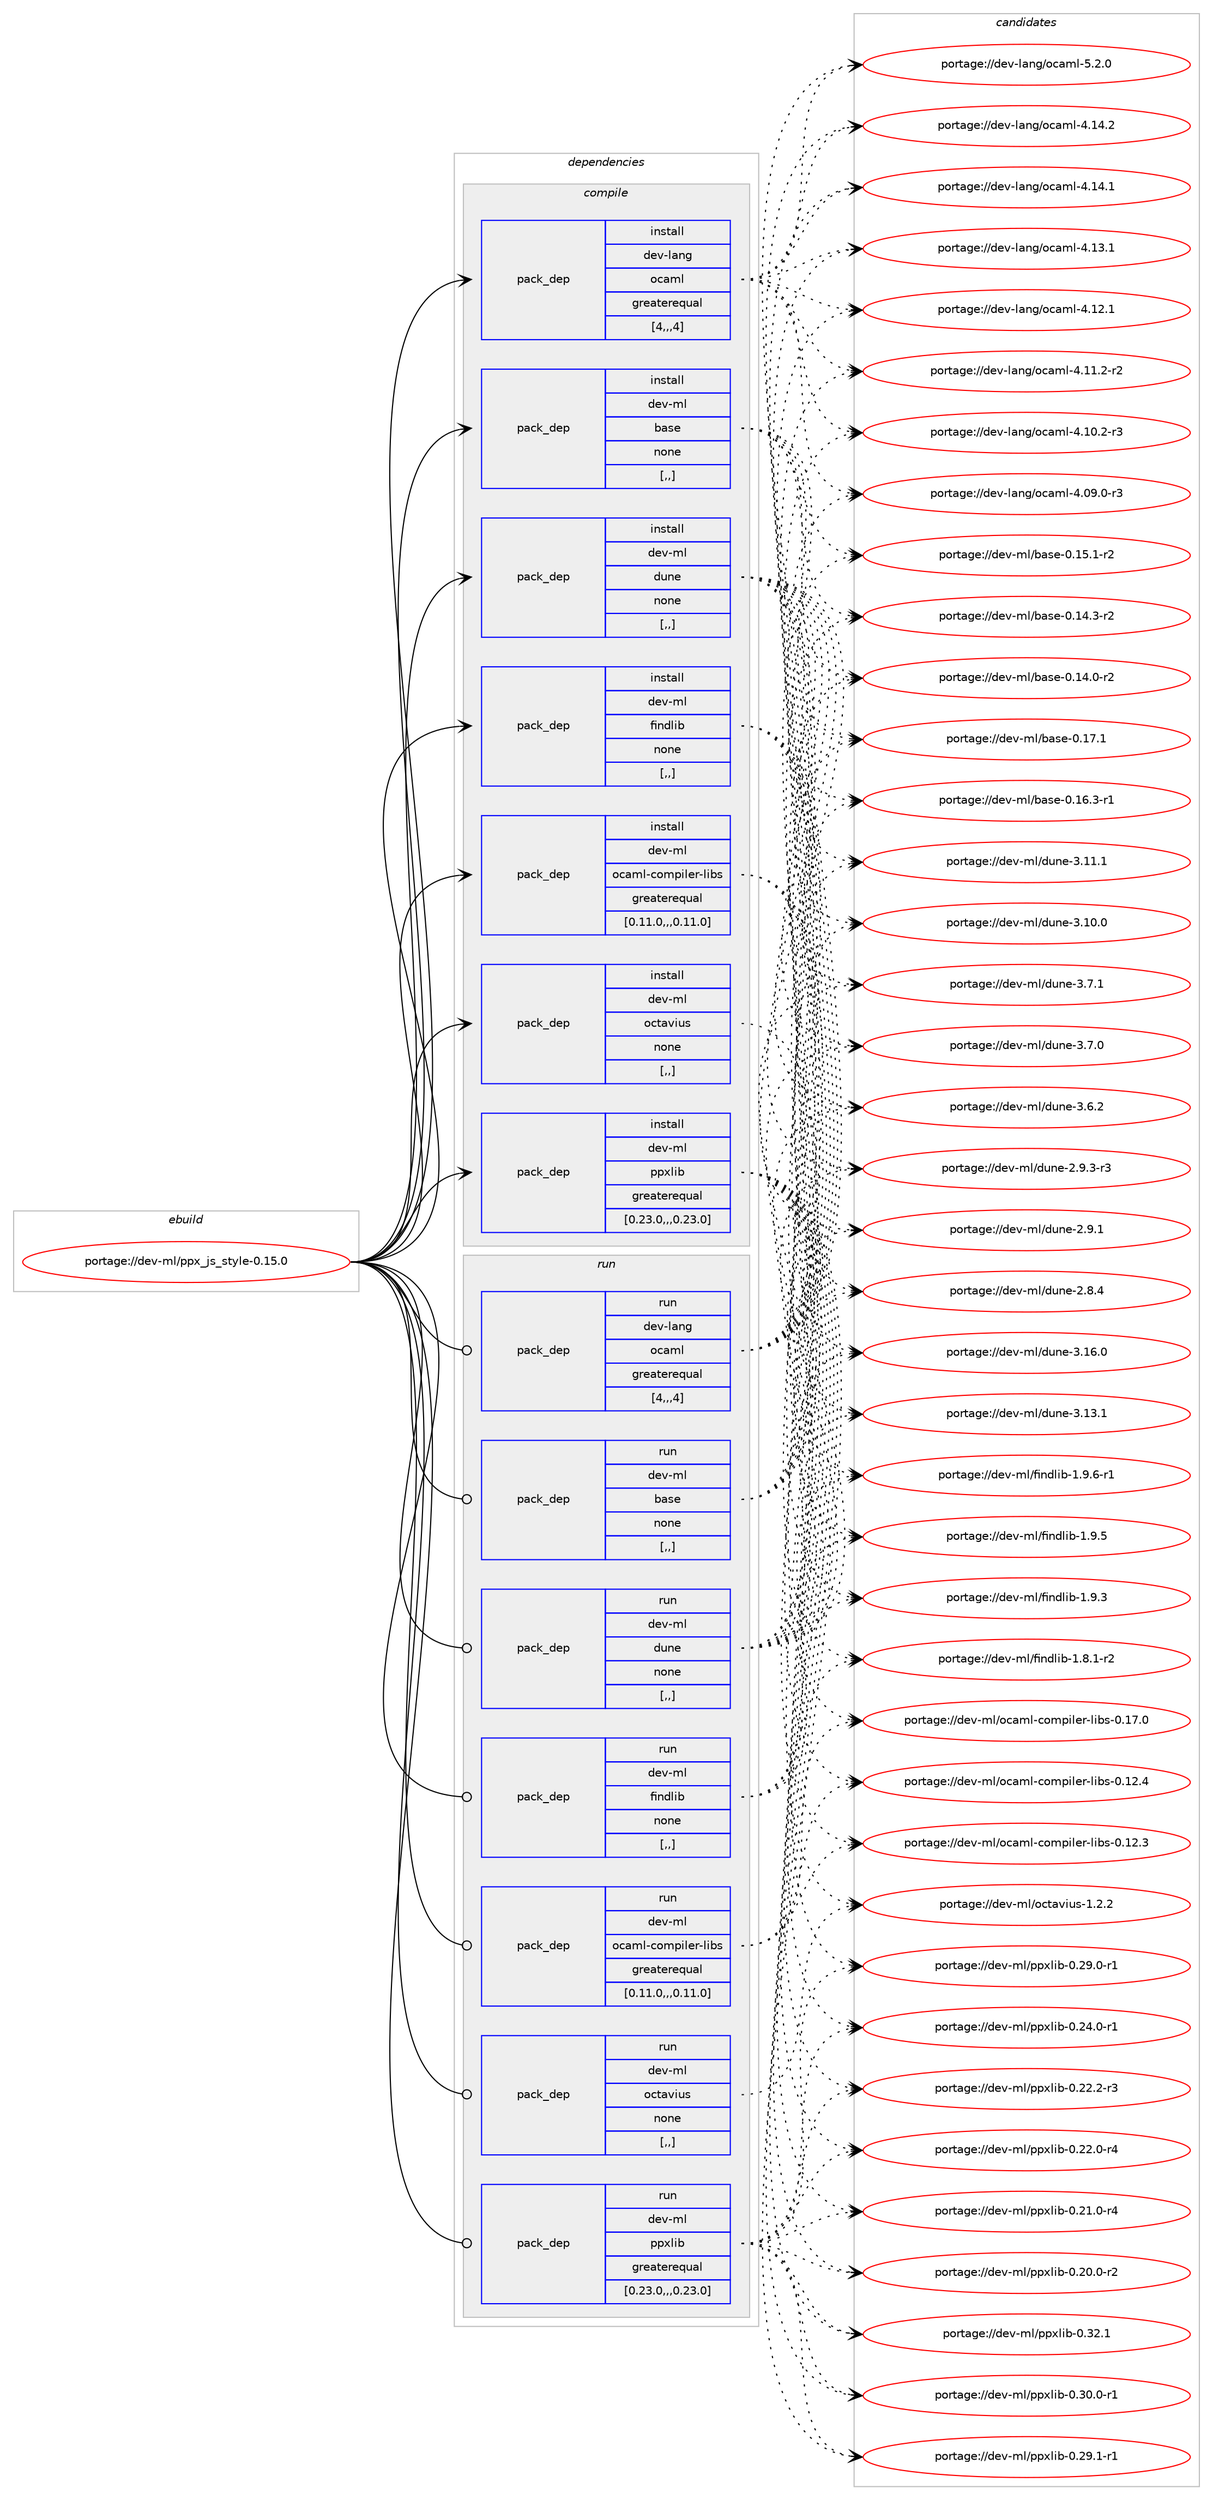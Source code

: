 digraph prolog {

# *************
# Graph options
# *************

newrank=true;
concentrate=true;
compound=true;
graph [rankdir=LR,fontname=Helvetica,fontsize=10,ranksep=1.5];#, ranksep=2.5, nodesep=0.2];
edge  [arrowhead=vee];
node  [fontname=Helvetica,fontsize=10];

# **********
# The ebuild
# **********

subgraph cluster_leftcol {
color=gray;
label=<<i>ebuild</i>>;
id [label="portage://dev-ml/ppx_js_style-0.15.0", color=red, width=4, href="../dev-ml/ppx_js_style-0.15.0.svg"];
}

# ****************
# The dependencies
# ****************

subgraph cluster_midcol {
color=gray;
label=<<i>dependencies</i>>;
subgraph cluster_compile {
fillcolor="#eeeeee";
style=filled;
label=<<i>compile</i>>;
subgraph pack92599 {
dependency123593 [label=<<TABLE BORDER="0" CELLBORDER="1" CELLSPACING="0" CELLPADDING="4" WIDTH="220"><TR><TD ROWSPAN="6" CELLPADDING="30">pack_dep</TD></TR><TR><TD WIDTH="110">install</TD></TR><TR><TD>dev-lang</TD></TR><TR><TD>ocaml</TD></TR><TR><TD>greaterequal</TD></TR><TR><TD>[4,,,4]</TD></TR></TABLE>>, shape=none, color=blue];
}
id:e -> dependency123593:w [weight=20,style="solid",arrowhead="vee"];
subgraph pack92600 {
dependency123594 [label=<<TABLE BORDER="0" CELLBORDER="1" CELLSPACING="0" CELLPADDING="4" WIDTH="220"><TR><TD ROWSPAN="6" CELLPADDING="30">pack_dep</TD></TR><TR><TD WIDTH="110">install</TD></TR><TR><TD>dev-ml</TD></TR><TR><TD>base</TD></TR><TR><TD>none</TD></TR><TR><TD>[,,]</TD></TR></TABLE>>, shape=none, color=blue];
}
id:e -> dependency123594:w [weight=20,style="solid",arrowhead="vee"];
subgraph pack92601 {
dependency123595 [label=<<TABLE BORDER="0" CELLBORDER="1" CELLSPACING="0" CELLPADDING="4" WIDTH="220"><TR><TD ROWSPAN="6" CELLPADDING="30">pack_dep</TD></TR><TR><TD WIDTH="110">install</TD></TR><TR><TD>dev-ml</TD></TR><TR><TD>dune</TD></TR><TR><TD>none</TD></TR><TR><TD>[,,]</TD></TR></TABLE>>, shape=none, color=blue];
}
id:e -> dependency123595:w [weight=20,style="solid",arrowhead="vee"];
subgraph pack92602 {
dependency123596 [label=<<TABLE BORDER="0" CELLBORDER="1" CELLSPACING="0" CELLPADDING="4" WIDTH="220"><TR><TD ROWSPAN="6" CELLPADDING="30">pack_dep</TD></TR><TR><TD WIDTH="110">install</TD></TR><TR><TD>dev-ml</TD></TR><TR><TD>findlib</TD></TR><TR><TD>none</TD></TR><TR><TD>[,,]</TD></TR></TABLE>>, shape=none, color=blue];
}
id:e -> dependency123596:w [weight=20,style="solid",arrowhead="vee"];
subgraph pack92603 {
dependency123597 [label=<<TABLE BORDER="0" CELLBORDER="1" CELLSPACING="0" CELLPADDING="4" WIDTH="220"><TR><TD ROWSPAN="6" CELLPADDING="30">pack_dep</TD></TR><TR><TD WIDTH="110">install</TD></TR><TR><TD>dev-ml</TD></TR><TR><TD>ocaml-compiler-libs</TD></TR><TR><TD>greaterequal</TD></TR><TR><TD>[0.11.0,,,0.11.0]</TD></TR></TABLE>>, shape=none, color=blue];
}
id:e -> dependency123597:w [weight=20,style="solid",arrowhead="vee"];
subgraph pack92604 {
dependency123598 [label=<<TABLE BORDER="0" CELLBORDER="1" CELLSPACING="0" CELLPADDING="4" WIDTH="220"><TR><TD ROWSPAN="6" CELLPADDING="30">pack_dep</TD></TR><TR><TD WIDTH="110">install</TD></TR><TR><TD>dev-ml</TD></TR><TR><TD>octavius</TD></TR><TR><TD>none</TD></TR><TR><TD>[,,]</TD></TR></TABLE>>, shape=none, color=blue];
}
id:e -> dependency123598:w [weight=20,style="solid",arrowhead="vee"];
subgraph pack92605 {
dependency123599 [label=<<TABLE BORDER="0" CELLBORDER="1" CELLSPACING="0" CELLPADDING="4" WIDTH="220"><TR><TD ROWSPAN="6" CELLPADDING="30">pack_dep</TD></TR><TR><TD WIDTH="110">install</TD></TR><TR><TD>dev-ml</TD></TR><TR><TD>ppxlib</TD></TR><TR><TD>greaterequal</TD></TR><TR><TD>[0.23.0,,,0.23.0]</TD></TR></TABLE>>, shape=none, color=blue];
}
id:e -> dependency123599:w [weight=20,style="solid",arrowhead="vee"];
}
subgraph cluster_compileandrun {
fillcolor="#eeeeee";
style=filled;
label=<<i>compile and run</i>>;
}
subgraph cluster_run {
fillcolor="#eeeeee";
style=filled;
label=<<i>run</i>>;
subgraph pack92606 {
dependency123600 [label=<<TABLE BORDER="0" CELLBORDER="1" CELLSPACING="0" CELLPADDING="4" WIDTH="220"><TR><TD ROWSPAN="6" CELLPADDING="30">pack_dep</TD></TR><TR><TD WIDTH="110">run</TD></TR><TR><TD>dev-lang</TD></TR><TR><TD>ocaml</TD></TR><TR><TD>greaterequal</TD></TR><TR><TD>[4,,,4]</TD></TR></TABLE>>, shape=none, color=blue];
}
id:e -> dependency123600:w [weight=20,style="solid",arrowhead="odot"];
subgraph pack92607 {
dependency123601 [label=<<TABLE BORDER="0" CELLBORDER="1" CELLSPACING="0" CELLPADDING="4" WIDTH="220"><TR><TD ROWSPAN="6" CELLPADDING="30">pack_dep</TD></TR><TR><TD WIDTH="110">run</TD></TR><TR><TD>dev-ml</TD></TR><TR><TD>base</TD></TR><TR><TD>none</TD></TR><TR><TD>[,,]</TD></TR></TABLE>>, shape=none, color=blue];
}
id:e -> dependency123601:w [weight=20,style="solid",arrowhead="odot"];
subgraph pack92608 {
dependency123602 [label=<<TABLE BORDER="0" CELLBORDER="1" CELLSPACING="0" CELLPADDING="4" WIDTH="220"><TR><TD ROWSPAN="6" CELLPADDING="30">pack_dep</TD></TR><TR><TD WIDTH="110">run</TD></TR><TR><TD>dev-ml</TD></TR><TR><TD>dune</TD></TR><TR><TD>none</TD></TR><TR><TD>[,,]</TD></TR></TABLE>>, shape=none, color=blue];
}
id:e -> dependency123602:w [weight=20,style="solid",arrowhead="odot"];
subgraph pack92609 {
dependency123603 [label=<<TABLE BORDER="0" CELLBORDER="1" CELLSPACING="0" CELLPADDING="4" WIDTH="220"><TR><TD ROWSPAN="6" CELLPADDING="30">pack_dep</TD></TR><TR><TD WIDTH="110">run</TD></TR><TR><TD>dev-ml</TD></TR><TR><TD>findlib</TD></TR><TR><TD>none</TD></TR><TR><TD>[,,]</TD></TR></TABLE>>, shape=none, color=blue];
}
id:e -> dependency123603:w [weight=20,style="solid",arrowhead="odot"];
subgraph pack92610 {
dependency123604 [label=<<TABLE BORDER="0" CELLBORDER="1" CELLSPACING="0" CELLPADDING="4" WIDTH="220"><TR><TD ROWSPAN="6" CELLPADDING="30">pack_dep</TD></TR><TR><TD WIDTH="110">run</TD></TR><TR><TD>dev-ml</TD></TR><TR><TD>ocaml-compiler-libs</TD></TR><TR><TD>greaterequal</TD></TR><TR><TD>[0.11.0,,,0.11.0]</TD></TR></TABLE>>, shape=none, color=blue];
}
id:e -> dependency123604:w [weight=20,style="solid",arrowhead="odot"];
subgraph pack92611 {
dependency123605 [label=<<TABLE BORDER="0" CELLBORDER="1" CELLSPACING="0" CELLPADDING="4" WIDTH="220"><TR><TD ROWSPAN="6" CELLPADDING="30">pack_dep</TD></TR><TR><TD WIDTH="110">run</TD></TR><TR><TD>dev-ml</TD></TR><TR><TD>octavius</TD></TR><TR><TD>none</TD></TR><TR><TD>[,,]</TD></TR></TABLE>>, shape=none, color=blue];
}
id:e -> dependency123605:w [weight=20,style="solid",arrowhead="odot"];
subgraph pack92612 {
dependency123606 [label=<<TABLE BORDER="0" CELLBORDER="1" CELLSPACING="0" CELLPADDING="4" WIDTH="220"><TR><TD ROWSPAN="6" CELLPADDING="30">pack_dep</TD></TR><TR><TD WIDTH="110">run</TD></TR><TR><TD>dev-ml</TD></TR><TR><TD>ppxlib</TD></TR><TR><TD>greaterequal</TD></TR><TR><TD>[0.23.0,,,0.23.0]</TD></TR></TABLE>>, shape=none, color=blue];
}
id:e -> dependency123606:w [weight=20,style="solid",arrowhead="odot"];
}
}

# **************
# The candidates
# **************

subgraph cluster_choices {
rank=same;
color=gray;
label=<<i>candidates</i>>;

subgraph choice92599 {
color=black;
nodesep=1;
choice1001011184510897110103471119997109108455346504648 [label="portage://dev-lang/ocaml-5.2.0", color=red, width=4,href="../dev-lang/ocaml-5.2.0.svg"];
choice100101118451089711010347111999710910845524649524650 [label="portage://dev-lang/ocaml-4.14.2", color=red, width=4,href="../dev-lang/ocaml-4.14.2.svg"];
choice100101118451089711010347111999710910845524649524649 [label="portage://dev-lang/ocaml-4.14.1", color=red, width=4,href="../dev-lang/ocaml-4.14.1.svg"];
choice100101118451089711010347111999710910845524649514649 [label="portage://dev-lang/ocaml-4.13.1", color=red, width=4,href="../dev-lang/ocaml-4.13.1.svg"];
choice100101118451089711010347111999710910845524649504649 [label="portage://dev-lang/ocaml-4.12.1", color=red, width=4,href="../dev-lang/ocaml-4.12.1.svg"];
choice1001011184510897110103471119997109108455246494946504511450 [label="portage://dev-lang/ocaml-4.11.2-r2", color=red, width=4,href="../dev-lang/ocaml-4.11.2-r2.svg"];
choice1001011184510897110103471119997109108455246494846504511451 [label="portage://dev-lang/ocaml-4.10.2-r3", color=red, width=4,href="../dev-lang/ocaml-4.10.2-r3.svg"];
choice1001011184510897110103471119997109108455246485746484511451 [label="portage://dev-lang/ocaml-4.09.0-r3", color=red, width=4,href="../dev-lang/ocaml-4.09.0-r3.svg"];
dependency123593:e -> choice1001011184510897110103471119997109108455346504648:w [style=dotted,weight="100"];
dependency123593:e -> choice100101118451089711010347111999710910845524649524650:w [style=dotted,weight="100"];
dependency123593:e -> choice100101118451089711010347111999710910845524649524649:w [style=dotted,weight="100"];
dependency123593:e -> choice100101118451089711010347111999710910845524649514649:w [style=dotted,weight="100"];
dependency123593:e -> choice100101118451089711010347111999710910845524649504649:w [style=dotted,weight="100"];
dependency123593:e -> choice1001011184510897110103471119997109108455246494946504511450:w [style=dotted,weight="100"];
dependency123593:e -> choice1001011184510897110103471119997109108455246494846504511451:w [style=dotted,weight="100"];
dependency123593:e -> choice1001011184510897110103471119997109108455246485746484511451:w [style=dotted,weight="100"];
}
subgraph choice92600 {
color=black;
nodesep=1;
choice1001011184510910847989711510145484649554649 [label="portage://dev-ml/base-0.17.1", color=red, width=4,href="../dev-ml/base-0.17.1.svg"];
choice10010111845109108479897115101454846495446514511449 [label="portage://dev-ml/base-0.16.3-r1", color=red, width=4,href="../dev-ml/base-0.16.3-r1.svg"];
choice10010111845109108479897115101454846495346494511450 [label="portage://dev-ml/base-0.15.1-r2", color=red, width=4,href="../dev-ml/base-0.15.1-r2.svg"];
choice10010111845109108479897115101454846495246514511450 [label="portage://dev-ml/base-0.14.3-r2", color=red, width=4,href="../dev-ml/base-0.14.3-r2.svg"];
choice10010111845109108479897115101454846495246484511450 [label="portage://dev-ml/base-0.14.0-r2", color=red, width=4,href="../dev-ml/base-0.14.0-r2.svg"];
dependency123594:e -> choice1001011184510910847989711510145484649554649:w [style=dotted,weight="100"];
dependency123594:e -> choice10010111845109108479897115101454846495446514511449:w [style=dotted,weight="100"];
dependency123594:e -> choice10010111845109108479897115101454846495346494511450:w [style=dotted,weight="100"];
dependency123594:e -> choice10010111845109108479897115101454846495246514511450:w [style=dotted,weight="100"];
dependency123594:e -> choice10010111845109108479897115101454846495246484511450:w [style=dotted,weight="100"];
}
subgraph choice92601 {
color=black;
nodesep=1;
choice100101118451091084710011711010145514649544648 [label="portage://dev-ml/dune-3.16.0", color=red, width=4,href="../dev-ml/dune-3.16.0.svg"];
choice100101118451091084710011711010145514649514649 [label="portage://dev-ml/dune-3.13.1", color=red, width=4,href="../dev-ml/dune-3.13.1.svg"];
choice100101118451091084710011711010145514649494649 [label="portage://dev-ml/dune-3.11.1", color=red, width=4,href="../dev-ml/dune-3.11.1.svg"];
choice100101118451091084710011711010145514649484648 [label="portage://dev-ml/dune-3.10.0", color=red, width=4,href="../dev-ml/dune-3.10.0.svg"];
choice1001011184510910847100117110101455146554649 [label="portage://dev-ml/dune-3.7.1", color=red, width=4,href="../dev-ml/dune-3.7.1.svg"];
choice1001011184510910847100117110101455146554648 [label="portage://dev-ml/dune-3.7.0", color=red, width=4,href="../dev-ml/dune-3.7.0.svg"];
choice1001011184510910847100117110101455146544650 [label="portage://dev-ml/dune-3.6.2", color=red, width=4,href="../dev-ml/dune-3.6.2.svg"];
choice10010111845109108471001171101014550465746514511451 [label="portage://dev-ml/dune-2.9.3-r3", color=red, width=4,href="../dev-ml/dune-2.9.3-r3.svg"];
choice1001011184510910847100117110101455046574649 [label="portage://dev-ml/dune-2.9.1", color=red, width=4,href="../dev-ml/dune-2.9.1.svg"];
choice1001011184510910847100117110101455046564652 [label="portage://dev-ml/dune-2.8.4", color=red, width=4,href="../dev-ml/dune-2.8.4.svg"];
dependency123595:e -> choice100101118451091084710011711010145514649544648:w [style=dotted,weight="100"];
dependency123595:e -> choice100101118451091084710011711010145514649514649:w [style=dotted,weight="100"];
dependency123595:e -> choice100101118451091084710011711010145514649494649:w [style=dotted,weight="100"];
dependency123595:e -> choice100101118451091084710011711010145514649484648:w [style=dotted,weight="100"];
dependency123595:e -> choice1001011184510910847100117110101455146554649:w [style=dotted,weight="100"];
dependency123595:e -> choice1001011184510910847100117110101455146554648:w [style=dotted,weight="100"];
dependency123595:e -> choice1001011184510910847100117110101455146544650:w [style=dotted,weight="100"];
dependency123595:e -> choice10010111845109108471001171101014550465746514511451:w [style=dotted,weight="100"];
dependency123595:e -> choice1001011184510910847100117110101455046574649:w [style=dotted,weight="100"];
dependency123595:e -> choice1001011184510910847100117110101455046564652:w [style=dotted,weight="100"];
}
subgraph choice92602 {
color=black;
nodesep=1;
choice1001011184510910847102105110100108105984549465746544511449 [label="portage://dev-ml/findlib-1.9.6-r1", color=red, width=4,href="../dev-ml/findlib-1.9.6-r1.svg"];
choice100101118451091084710210511010010810598454946574653 [label="portage://dev-ml/findlib-1.9.5", color=red, width=4,href="../dev-ml/findlib-1.9.5.svg"];
choice100101118451091084710210511010010810598454946574651 [label="portage://dev-ml/findlib-1.9.3", color=red, width=4,href="../dev-ml/findlib-1.9.3.svg"];
choice1001011184510910847102105110100108105984549465646494511450 [label="portage://dev-ml/findlib-1.8.1-r2", color=red, width=4,href="../dev-ml/findlib-1.8.1-r2.svg"];
dependency123596:e -> choice1001011184510910847102105110100108105984549465746544511449:w [style=dotted,weight="100"];
dependency123596:e -> choice100101118451091084710210511010010810598454946574653:w [style=dotted,weight="100"];
dependency123596:e -> choice100101118451091084710210511010010810598454946574651:w [style=dotted,weight="100"];
dependency123596:e -> choice1001011184510910847102105110100108105984549465646494511450:w [style=dotted,weight="100"];
}
subgraph choice92603 {
color=black;
nodesep=1;
choice100101118451091084711199971091084599111109112105108101114451081059811545484649554648 [label="portage://dev-ml/ocaml-compiler-libs-0.17.0", color=red, width=4,href="../dev-ml/ocaml-compiler-libs-0.17.0.svg"];
choice100101118451091084711199971091084599111109112105108101114451081059811545484649504652 [label="portage://dev-ml/ocaml-compiler-libs-0.12.4", color=red, width=4,href="../dev-ml/ocaml-compiler-libs-0.12.4.svg"];
choice100101118451091084711199971091084599111109112105108101114451081059811545484649504651 [label="portage://dev-ml/ocaml-compiler-libs-0.12.3", color=red, width=4,href="../dev-ml/ocaml-compiler-libs-0.12.3.svg"];
dependency123597:e -> choice100101118451091084711199971091084599111109112105108101114451081059811545484649554648:w [style=dotted,weight="100"];
dependency123597:e -> choice100101118451091084711199971091084599111109112105108101114451081059811545484649504652:w [style=dotted,weight="100"];
dependency123597:e -> choice100101118451091084711199971091084599111109112105108101114451081059811545484649504651:w [style=dotted,weight="100"];
}
subgraph choice92604 {
color=black;
nodesep=1;
choice10010111845109108471119911697118105117115454946504650 [label="portage://dev-ml/octavius-1.2.2", color=red, width=4,href="../dev-ml/octavius-1.2.2.svg"];
dependency123598:e -> choice10010111845109108471119911697118105117115454946504650:w [style=dotted,weight="100"];
}
subgraph choice92605 {
color=black;
nodesep=1;
choice10010111845109108471121121201081059845484651504649 [label="portage://dev-ml/ppxlib-0.32.1", color=red, width=4,href="../dev-ml/ppxlib-0.32.1.svg"];
choice100101118451091084711211212010810598454846514846484511449 [label="portage://dev-ml/ppxlib-0.30.0-r1", color=red, width=4,href="../dev-ml/ppxlib-0.30.0-r1.svg"];
choice100101118451091084711211212010810598454846505746494511449 [label="portage://dev-ml/ppxlib-0.29.1-r1", color=red, width=4,href="../dev-ml/ppxlib-0.29.1-r1.svg"];
choice100101118451091084711211212010810598454846505746484511449 [label="portage://dev-ml/ppxlib-0.29.0-r1", color=red, width=4,href="../dev-ml/ppxlib-0.29.0-r1.svg"];
choice100101118451091084711211212010810598454846505246484511449 [label="portage://dev-ml/ppxlib-0.24.0-r1", color=red, width=4,href="../dev-ml/ppxlib-0.24.0-r1.svg"];
choice100101118451091084711211212010810598454846505046504511451 [label="portage://dev-ml/ppxlib-0.22.2-r3", color=red, width=4,href="../dev-ml/ppxlib-0.22.2-r3.svg"];
choice100101118451091084711211212010810598454846505046484511452 [label="portage://dev-ml/ppxlib-0.22.0-r4", color=red, width=4,href="../dev-ml/ppxlib-0.22.0-r4.svg"];
choice100101118451091084711211212010810598454846504946484511452 [label="portage://dev-ml/ppxlib-0.21.0-r4", color=red, width=4,href="../dev-ml/ppxlib-0.21.0-r4.svg"];
choice100101118451091084711211212010810598454846504846484511450 [label="portage://dev-ml/ppxlib-0.20.0-r2", color=red, width=4,href="../dev-ml/ppxlib-0.20.0-r2.svg"];
dependency123599:e -> choice10010111845109108471121121201081059845484651504649:w [style=dotted,weight="100"];
dependency123599:e -> choice100101118451091084711211212010810598454846514846484511449:w [style=dotted,weight="100"];
dependency123599:e -> choice100101118451091084711211212010810598454846505746494511449:w [style=dotted,weight="100"];
dependency123599:e -> choice100101118451091084711211212010810598454846505746484511449:w [style=dotted,weight="100"];
dependency123599:e -> choice100101118451091084711211212010810598454846505246484511449:w [style=dotted,weight="100"];
dependency123599:e -> choice100101118451091084711211212010810598454846505046504511451:w [style=dotted,weight="100"];
dependency123599:e -> choice100101118451091084711211212010810598454846505046484511452:w [style=dotted,weight="100"];
dependency123599:e -> choice100101118451091084711211212010810598454846504946484511452:w [style=dotted,weight="100"];
dependency123599:e -> choice100101118451091084711211212010810598454846504846484511450:w [style=dotted,weight="100"];
}
subgraph choice92606 {
color=black;
nodesep=1;
choice1001011184510897110103471119997109108455346504648 [label="portage://dev-lang/ocaml-5.2.0", color=red, width=4,href="../dev-lang/ocaml-5.2.0.svg"];
choice100101118451089711010347111999710910845524649524650 [label="portage://dev-lang/ocaml-4.14.2", color=red, width=4,href="../dev-lang/ocaml-4.14.2.svg"];
choice100101118451089711010347111999710910845524649524649 [label="portage://dev-lang/ocaml-4.14.1", color=red, width=4,href="../dev-lang/ocaml-4.14.1.svg"];
choice100101118451089711010347111999710910845524649514649 [label="portage://dev-lang/ocaml-4.13.1", color=red, width=4,href="../dev-lang/ocaml-4.13.1.svg"];
choice100101118451089711010347111999710910845524649504649 [label="portage://dev-lang/ocaml-4.12.1", color=red, width=4,href="../dev-lang/ocaml-4.12.1.svg"];
choice1001011184510897110103471119997109108455246494946504511450 [label="portage://dev-lang/ocaml-4.11.2-r2", color=red, width=4,href="../dev-lang/ocaml-4.11.2-r2.svg"];
choice1001011184510897110103471119997109108455246494846504511451 [label="portage://dev-lang/ocaml-4.10.2-r3", color=red, width=4,href="../dev-lang/ocaml-4.10.2-r3.svg"];
choice1001011184510897110103471119997109108455246485746484511451 [label="portage://dev-lang/ocaml-4.09.0-r3", color=red, width=4,href="../dev-lang/ocaml-4.09.0-r3.svg"];
dependency123600:e -> choice1001011184510897110103471119997109108455346504648:w [style=dotted,weight="100"];
dependency123600:e -> choice100101118451089711010347111999710910845524649524650:w [style=dotted,weight="100"];
dependency123600:e -> choice100101118451089711010347111999710910845524649524649:w [style=dotted,weight="100"];
dependency123600:e -> choice100101118451089711010347111999710910845524649514649:w [style=dotted,weight="100"];
dependency123600:e -> choice100101118451089711010347111999710910845524649504649:w [style=dotted,weight="100"];
dependency123600:e -> choice1001011184510897110103471119997109108455246494946504511450:w [style=dotted,weight="100"];
dependency123600:e -> choice1001011184510897110103471119997109108455246494846504511451:w [style=dotted,weight="100"];
dependency123600:e -> choice1001011184510897110103471119997109108455246485746484511451:w [style=dotted,weight="100"];
}
subgraph choice92607 {
color=black;
nodesep=1;
choice1001011184510910847989711510145484649554649 [label="portage://dev-ml/base-0.17.1", color=red, width=4,href="../dev-ml/base-0.17.1.svg"];
choice10010111845109108479897115101454846495446514511449 [label="portage://dev-ml/base-0.16.3-r1", color=red, width=4,href="../dev-ml/base-0.16.3-r1.svg"];
choice10010111845109108479897115101454846495346494511450 [label="portage://dev-ml/base-0.15.1-r2", color=red, width=4,href="../dev-ml/base-0.15.1-r2.svg"];
choice10010111845109108479897115101454846495246514511450 [label="portage://dev-ml/base-0.14.3-r2", color=red, width=4,href="../dev-ml/base-0.14.3-r2.svg"];
choice10010111845109108479897115101454846495246484511450 [label="portage://dev-ml/base-0.14.0-r2", color=red, width=4,href="../dev-ml/base-0.14.0-r2.svg"];
dependency123601:e -> choice1001011184510910847989711510145484649554649:w [style=dotted,weight="100"];
dependency123601:e -> choice10010111845109108479897115101454846495446514511449:w [style=dotted,weight="100"];
dependency123601:e -> choice10010111845109108479897115101454846495346494511450:w [style=dotted,weight="100"];
dependency123601:e -> choice10010111845109108479897115101454846495246514511450:w [style=dotted,weight="100"];
dependency123601:e -> choice10010111845109108479897115101454846495246484511450:w [style=dotted,weight="100"];
}
subgraph choice92608 {
color=black;
nodesep=1;
choice100101118451091084710011711010145514649544648 [label="portage://dev-ml/dune-3.16.0", color=red, width=4,href="../dev-ml/dune-3.16.0.svg"];
choice100101118451091084710011711010145514649514649 [label="portage://dev-ml/dune-3.13.1", color=red, width=4,href="../dev-ml/dune-3.13.1.svg"];
choice100101118451091084710011711010145514649494649 [label="portage://dev-ml/dune-3.11.1", color=red, width=4,href="../dev-ml/dune-3.11.1.svg"];
choice100101118451091084710011711010145514649484648 [label="portage://dev-ml/dune-3.10.0", color=red, width=4,href="../dev-ml/dune-3.10.0.svg"];
choice1001011184510910847100117110101455146554649 [label="portage://dev-ml/dune-3.7.1", color=red, width=4,href="../dev-ml/dune-3.7.1.svg"];
choice1001011184510910847100117110101455146554648 [label="portage://dev-ml/dune-3.7.0", color=red, width=4,href="../dev-ml/dune-3.7.0.svg"];
choice1001011184510910847100117110101455146544650 [label="portage://dev-ml/dune-3.6.2", color=red, width=4,href="../dev-ml/dune-3.6.2.svg"];
choice10010111845109108471001171101014550465746514511451 [label="portage://dev-ml/dune-2.9.3-r3", color=red, width=4,href="../dev-ml/dune-2.9.3-r3.svg"];
choice1001011184510910847100117110101455046574649 [label="portage://dev-ml/dune-2.9.1", color=red, width=4,href="../dev-ml/dune-2.9.1.svg"];
choice1001011184510910847100117110101455046564652 [label="portage://dev-ml/dune-2.8.4", color=red, width=4,href="../dev-ml/dune-2.8.4.svg"];
dependency123602:e -> choice100101118451091084710011711010145514649544648:w [style=dotted,weight="100"];
dependency123602:e -> choice100101118451091084710011711010145514649514649:w [style=dotted,weight="100"];
dependency123602:e -> choice100101118451091084710011711010145514649494649:w [style=dotted,weight="100"];
dependency123602:e -> choice100101118451091084710011711010145514649484648:w [style=dotted,weight="100"];
dependency123602:e -> choice1001011184510910847100117110101455146554649:w [style=dotted,weight="100"];
dependency123602:e -> choice1001011184510910847100117110101455146554648:w [style=dotted,weight="100"];
dependency123602:e -> choice1001011184510910847100117110101455146544650:w [style=dotted,weight="100"];
dependency123602:e -> choice10010111845109108471001171101014550465746514511451:w [style=dotted,weight="100"];
dependency123602:e -> choice1001011184510910847100117110101455046574649:w [style=dotted,weight="100"];
dependency123602:e -> choice1001011184510910847100117110101455046564652:w [style=dotted,weight="100"];
}
subgraph choice92609 {
color=black;
nodesep=1;
choice1001011184510910847102105110100108105984549465746544511449 [label="portage://dev-ml/findlib-1.9.6-r1", color=red, width=4,href="../dev-ml/findlib-1.9.6-r1.svg"];
choice100101118451091084710210511010010810598454946574653 [label="portage://dev-ml/findlib-1.9.5", color=red, width=4,href="../dev-ml/findlib-1.9.5.svg"];
choice100101118451091084710210511010010810598454946574651 [label="portage://dev-ml/findlib-1.9.3", color=red, width=4,href="../dev-ml/findlib-1.9.3.svg"];
choice1001011184510910847102105110100108105984549465646494511450 [label="portage://dev-ml/findlib-1.8.1-r2", color=red, width=4,href="../dev-ml/findlib-1.8.1-r2.svg"];
dependency123603:e -> choice1001011184510910847102105110100108105984549465746544511449:w [style=dotted,weight="100"];
dependency123603:e -> choice100101118451091084710210511010010810598454946574653:w [style=dotted,weight="100"];
dependency123603:e -> choice100101118451091084710210511010010810598454946574651:w [style=dotted,weight="100"];
dependency123603:e -> choice1001011184510910847102105110100108105984549465646494511450:w [style=dotted,weight="100"];
}
subgraph choice92610 {
color=black;
nodesep=1;
choice100101118451091084711199971091084599111109112105108101114451081059811545484649554648 [label="portage://dev-ml/ocaml-compiler-libs-0.17.0", color=red, width=4,href="../dev-ml/ocaml-compiler-libs-0.17.0.svg"];
choice100101118451091084711199971091084599111109112105108101114451081059811545484649504652 [label="portage://dev-ml/ocaml-compiler-libs-0.12.4", color=red, width=4,href="../dev-ml/ocaml-compiler-libs-0.12.4.svg"];
choice100101118451091084711199971091084599111109112105108101114451081059811545484649504651 [label="portage://dev-ml/ocaml-compiler-libs-0.12.3", color=red, width=4,href="../dev-ml/ocaml-compiler-libs-0.12.3.svg"];
dependency123604:e -> choice100101118451091084711199971091084599111109112105108101114451081059811545484649554648:w [style=dotted,weight="100"];
dependency123604:e -> choice100101118451091084711199971091084599111109112105108101114451081059811545484649504652:w [style=dotted,weight="100"];
dependency123604:e -> choice100101118451091084711199971091084599111109112105108101114451081059811545484649504651:w [style=dotted,weight="100"];
}
subgraph choice92611 {
color=black;
nodesep=1;
choice10010111845109108471119911697118105117115454946504650 [label="portage://dev-ml/octavius-1.2.2", color=red, width=4,href="../dev-ml/octavius-1.2.2.svg"];
dependency123605:e -> choice10010111845109108471119911697118105117115454946504650:w [style=dotted,weight="100"];
}
subgraph choice92612 {
color=black;
nodesep=1;
choice10010111845109108471121121201081059845484651504649 [label="portage://dev-ml/ppxlib-0.32.1", color=red, width=4,href="../dev-ml/ppxlib-0.32.1.svg"];
choice100101118451091084711211212010810598454846514846484511449 [label="portage://dev-ml/ppxlib-0.30.0-r1", color=red, width=4,href="../dev-ml/ppxlib-0.30.0-r1.svg"];
choice100101118451091084711211212010810598454846505746494511449 [label="portage://dev-ml/ppxlib-0.29.1-r1", color=red, width=4,href="../dev-ml/ppxlib-0.29.1-r1.svg"];
choice100101118451091084711211212010810598454846505746484511449 [label="portage://dev-ml/ppxlib-0.29.0-r1", color=red, width=4,href="../dev-ml/ppxlib-0.29.0-r1.svg"];
choice100101118451091084711211212010810598454846505246484511449 [label="portage://dev-ml/ppxlib-0.24.0-r1", color=red, width=4,href="../dev-ml/ppxlib-0.24.0-r1.svg"];
choice100101118451091084711211212010810598454846505046504511451 [label="portage://dev-ml/ppxlib-0.22.2-r3", color=red, width=4,href="../dev-ml/ppxlib-0.22.2-r3.svg"];
choice100101118451091084711211212010810598454846505046484511452 [label="portage://dev-ml/ppxlib-0.22.0-r4", color=red, width=4,href="../dev-ml/ppxlib-0.22.0-r4.svg"];
choice100101118451091084711211212010810598454846504946484511452 [label="portage://dev-ml/ppxlib-0.21.0-r4", color=red, width=4,href="../dev-ml/ppxlib-0.21.0-r4.svg"];
choice100101118451091084711211212010810598454846504846484511450 [label="portage://dev-ml/ppxlib-0.20.0-r2", color=red, width=4,href="../dev-ml/ppxlib-0.20.0-r2.svg"];
dependency123606:e -> choice10010111845109108471121121201081059845484651504649:w [style=dotted,weight="100"];
dependency123606:e -> choice100101118451091084711211212010810598454846514846484511449:w [style=dotted,weight="100"];
dependency123606:e -> choice100101118451091084711211212010810598454846505746494511449:w [style=dotted,weight="100"];
dependency123606:e -> choice100101118451091084711211212010810598454846505746484511449:w [style=dotted,weight="100"];
dependency123606:e -> choice100101118451091084711211212010810598454846505246484511449:w [style=dotted,weight="100"];
dependency123606:e -> choice100101118451091084711211212010810598454846505046504511451:w [style=dotted,weight="100"];
dependency123606:e -> choice100101118451091084711211212010810598454846505046484511452:w [style=dotted,weight="100"];
dependency123606:e -> choice100101118451091084711211212010810598454846504946484511452:w [style=dotted,weight="100"];
dependency123606:e -> choice100101118451091084711211212010810598454846504846484511450:w [style=dotted,weight="100"];
}
}

}
